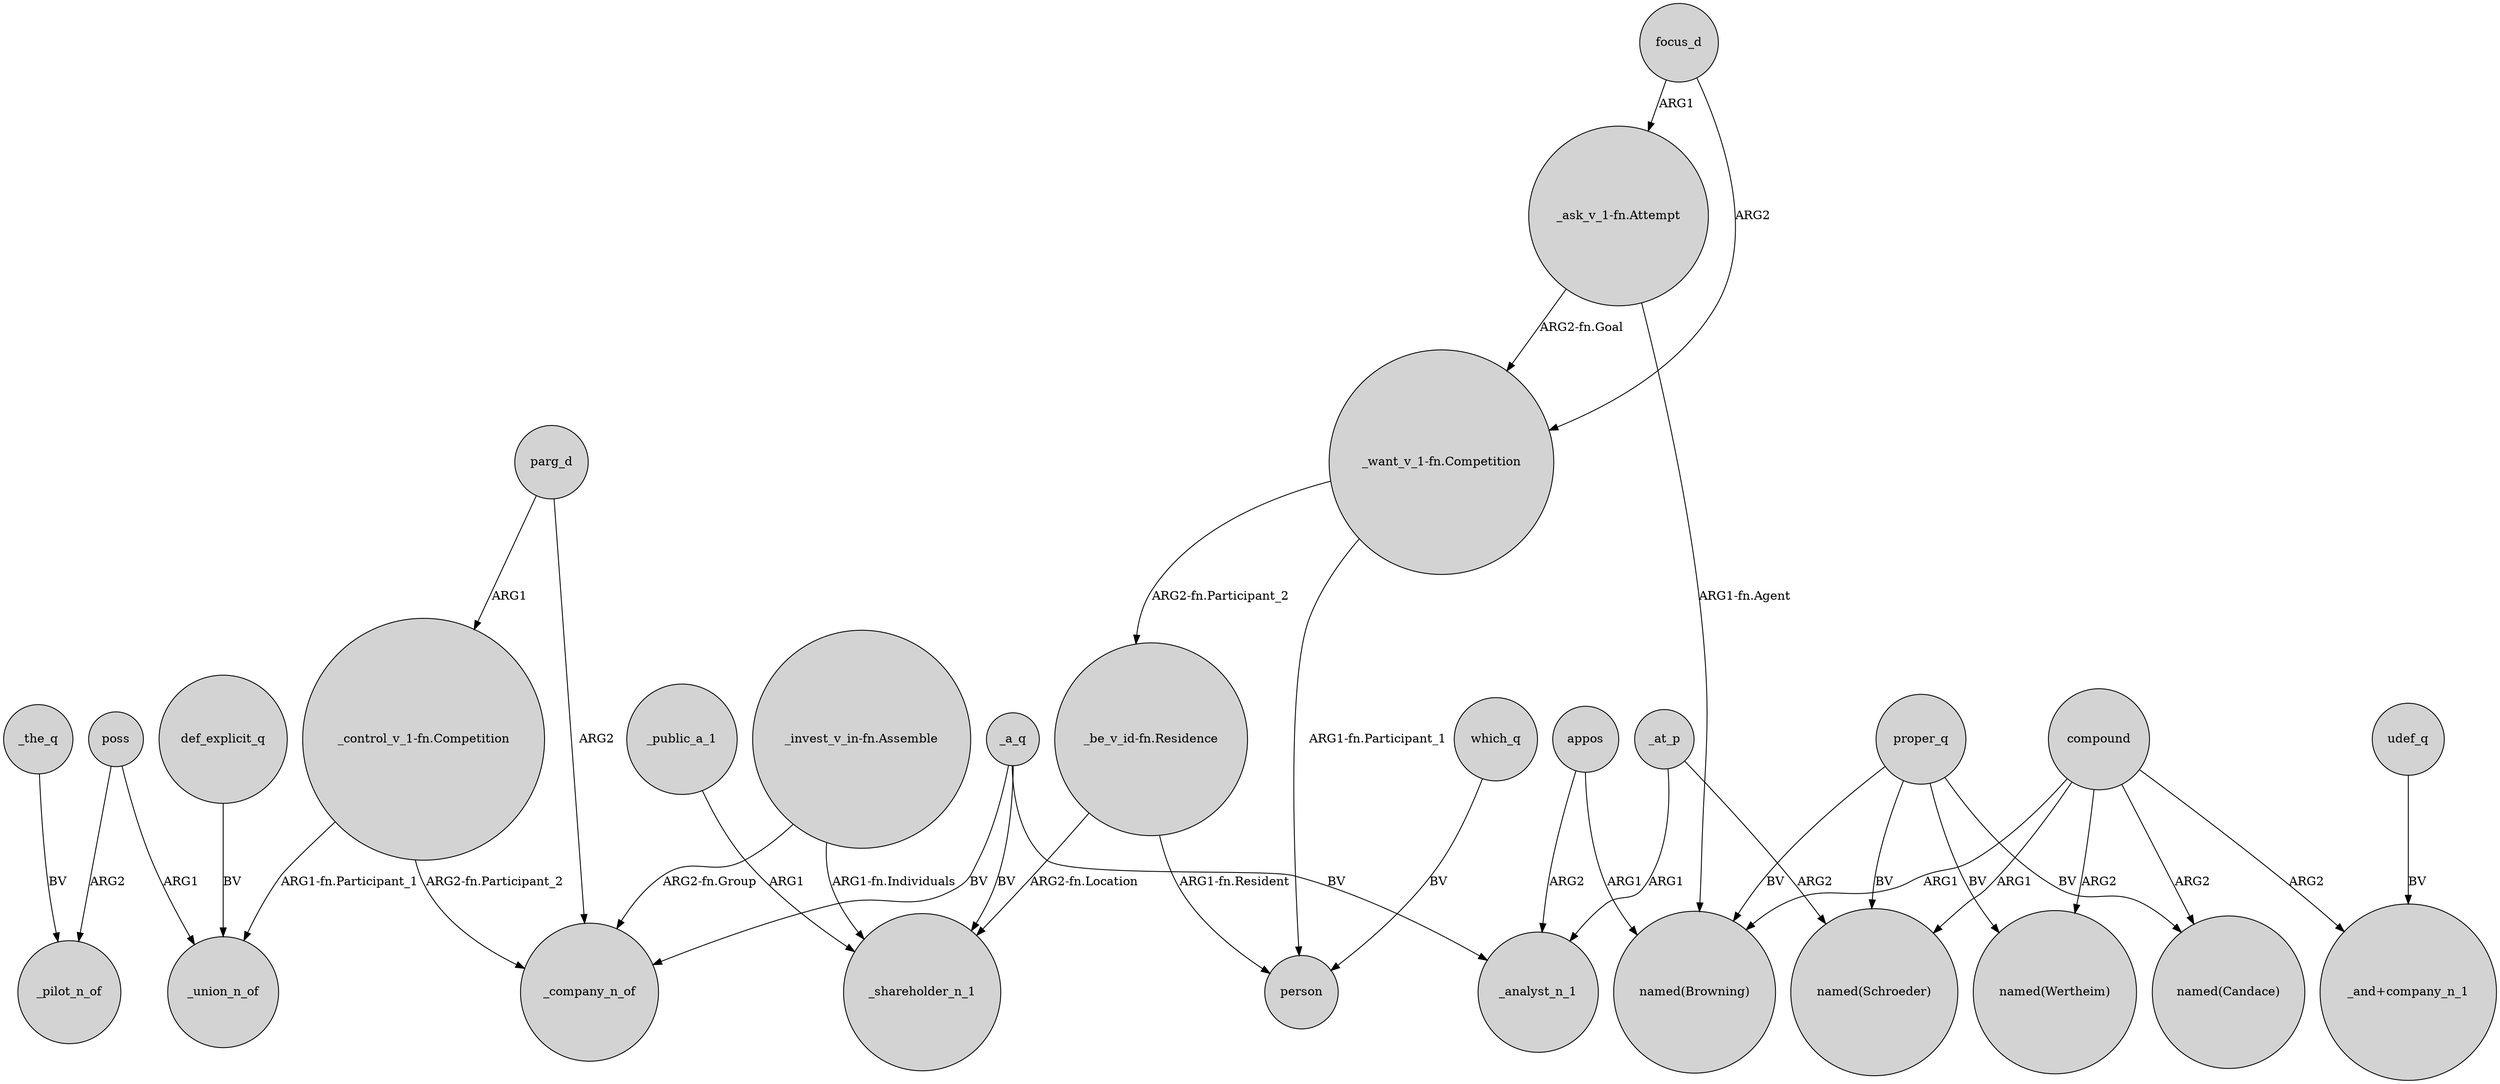 digraph {
	node [shape=circle style=filled]
	poss -> _pilot_n_of [label=ARG2]
	"_ask_v_1-fn.Attempt" -> "named(Browning)" [label="ARG1-fn.Agent"]
	"_want_v_1-fn.Competition" -> "_be_v_id-fn.Residence" [label="ARG2-fn.Participant_2"]
	which_q -> person [label=BV]
	proper_q -> "named(Wertheim)" [label=BV]
	compound -> "_and+company_n_1" [label=ARG2]
	_a_q -> _shareholder_n_1 [label=BV]
	compound -> "named(Schroeder)" [label=ARG1]
	"_invest_v_in-fn.Assemble" -> _shareholder_n_1 [label="ARG1-fn.Individuals"]
	proper_q -> "named(Schroeder)" [label=BV]
	focus_d -> "_want_v_1-fn.Competition" [label=ARG2]
	proper_q -> "named(Browning)" [label=BV]
	compound -> "named(Candace)" [label=ARG2]
	"_be_v_id-fn.Residence" -> _shareholder_n_1 [label="ARG2-fn.Location"]
	_a_q -> _company_n_of [label=BV]
	parg_d -> _company_n_of [label=ARG2]
	_public_a_1 -> _shareholder_n_1 [label=ARG1]
	"_control_v_1-fn.Competition" -> _company_n_of [label="ARG2-fn.Participant_2"]
	_a_q -> _analyst_n_1 [label=BV]
	_at_p -> "named(Schroeder)" [label=ARG2]
	poss -> _union_n_of [label=ARG1]
	def_explicit_q -> _union_n_of [label=BV]
	_at_p -> _analyst_n_1 [label=ARG1]
	appos -> _analyst_n_1 [label=ARG2]
	compound -> "named(Wertheim)" [label=ARG2]
	focus_d -> "_ask_v_1-fn.Attempt" [label=ARG1]
	"_invest_v_in-fn.Assemble" -> _company_n_of [label="ARG2-fn.Group"]
	"_control_v_1-fn.Competition" -> _union_n_of [label="ARG1-fn.Participant_1"]
	appos -> "named(Browning)" [label=ARG1]
	compound -> "named(Browning)" [label=ARG1]
	"_ask_v_1-fn.Attempt" -> "_want_v_1-fn.Competition" [label="ARG2-fn.Goal"]
	parg_d -> "_control_v_1-fn.Competition" [label=ARG1]
	_the_q -> _pilot_n_of [label=BV]
	"_be_v_id-fn.Residence" -> person [label="ARG1-fn.Resident"]
	proper_q -> "named(Candace)" [label=BV]
	udef_q -> "_and+company_n_1" [label=BV]
	"_want_v_1-fn.Competition" -> person [label="ARG1-fn.Participant_1"]
}

